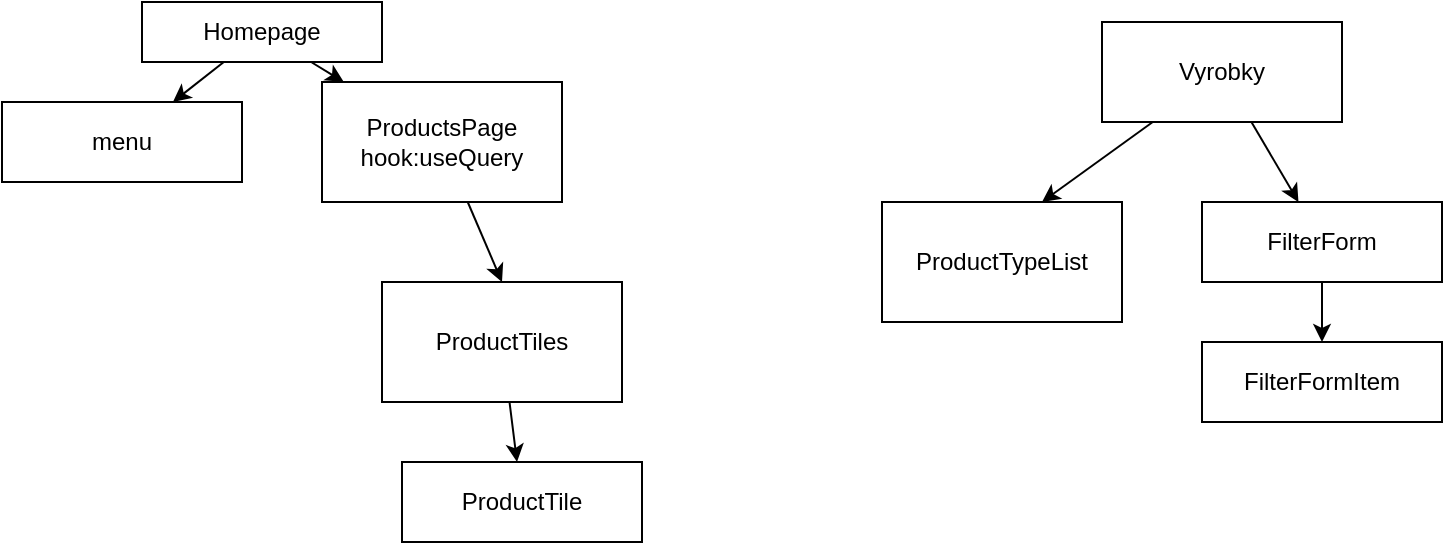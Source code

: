 <mxfile>
    <diagram id="5MihxPimWglJb8Wb4juA" name="Page-1">
        <mxGraphModel dx="663" dy="537" grid="1" gridSize="10" guides="1" tooltips="1" connect="1" arrows="1" fold="1" page="1" pageScale="1" pageWidth="850" pageHeight="1100" math="0" shadow="0">
            <root>
                <mxCell id="0"/>
                <mxCell id="1" parent="0"/>
                <mxCell id="5" style="edgeStyle=none;html=1;" edge="1" parent="1" source="2" target="6">
                    <mxGeometry relative="1" as="geometry">
                        <mxPoint x="160" y="90" as="targetPoint"/>
                    </mxGeometry>
                </mxCell>
                <mxCell id="7" style="edgeStyle=none;html=1;" edge="1" parent="1" source="2" target="8">
                    <mxGeometry relative="1" as="geometry">
                        <mxPoint x="320" y="90" as="targetPoint"/>
                    </mxGeometry>
                </mxCell>
                <mxCell id="2" value="Homepage" style="rounded=0;whiteSpace=wrap;html=1;" vertex="1" parent="1">
                    <mxGeometry x="70" y="30" width="120" height="30" as="geometry"/>
                </mxCell>
                <mxCell id="6" value="menu" style="rounded=0;whiteSpace=wrap;html=1;" vertex="1" parent="1">
                    <mxGeometry y="80" width="120" height="40" as="geometry"/>
                </mxCell>
                <mxCell id="9" style="edgeStyle=none;html=1;entryX=0.5;entryY=0;entryDx=0;entryDy=0;" edge="1" parent="1" source="8" target="10">
                    <mxGeometry relative="1" as="geometry">
                        <mxPoint x="300" y="170" as="targetPoint"/>
                    </mxGeometry>
                </mxCell>
                <mxCell id="8" value="ProductsPage&lt;br&gt;hook:useQuery" style="rounded=0;whiteSpace=wrap;html=1;" vertex="1" parent="1">
                    <mxGeometry x="160" y="70" width="120" height="60" as="geometry"/>
                </mxCell>
                <mxCell id="11" style="edgeStyle=none;html=1;" edge="1" parent="1" source="10" target="12">
                    <mxGeometry relative="1" as="geometry">
                        <mxPoint x="260" y="270" as="targetPoint"/>
                    </mxGeometry>
                </mxCell>
                <mxCell id="10" value="ProductTiles" style="whiteSpace=wrap;html=1;" vertex="1" parent="1">
                    <mxGeometry x="190" y="170" width="120" height="60" as="geometry"/>
                </mxCell>
                <mxCell id="12" value="ProductTile" style="rounded=0;whiteSpace=wrap;html=1;" vertex="1" parent="1">
                    <mxGeometry x="200" y="260" width="120" height="40" as="geometry"/>
                </mxCell>
                <mxCell id="17" style="edgeStyle=none;html=1;" edge="1" parent="1" source="16">
                    <mxGeometry relative="1" as="geometry">
                        <mxPoint x="520" y="130" as="targetPoint"/>
                    </mxGeometry>
                </mxCell>
                <mxCell id="19" style="edgeStyle=none;html=1;" edge="1" parent="1" source="16" target="20">
                    <mxGeometry relative="1" as="geometry">
                        <mxPoint x="660" y="130" as="targetPoint"/>
                    </mxGeometry>
                </mxCell>
                <mxCell id="16" value="Vyrobky" style="rounded=0;whiteSpace=wrap;html=1;" vertex="1" parent="1">
                    <mxGeometry x="550" y="40" width="120" height="50" as="geometry"/>
                </mxCell>
                <mxCell id="18" value="ProductTypeList" style="rounded=0;whiteSpace=wrap;html=1;" vertex="1" parent="1">
                    <mxGeometry x="440" y="130" width="120" height="60" as="geometry"/>
                </mxCell>
                <mxCell id="21" value="" style="edgeStyle=none;html=1;" edge="1" parent="1" source="20">
                    <mxGeometry relative="1" as="geometry">
                        <mxPoint x="660" y="200" as="targetPoint"/>
                    </mxGeometry>
                </mxCell>
                <mxCell id="20" value="FilterForm" style="rounded=0;whiteSpace=wrap;html=1;" vertex="1" parent="1">
                    <mxGeometry x="600" y="130" width="120" height="40" as="geometry"/>
                </mxCell>
                <mxCell id="22" value="FilterFormItem" style="rounded=0;whiteSpace=wrap;html=1;" vertex="1" parent="1">
                    <mxGeometry x="600" y="200" width="120" height="40" as="geometry"/>
                </mxCell>
            </root>
        </mxGraphModel>
    </diagram>
</mxfile>